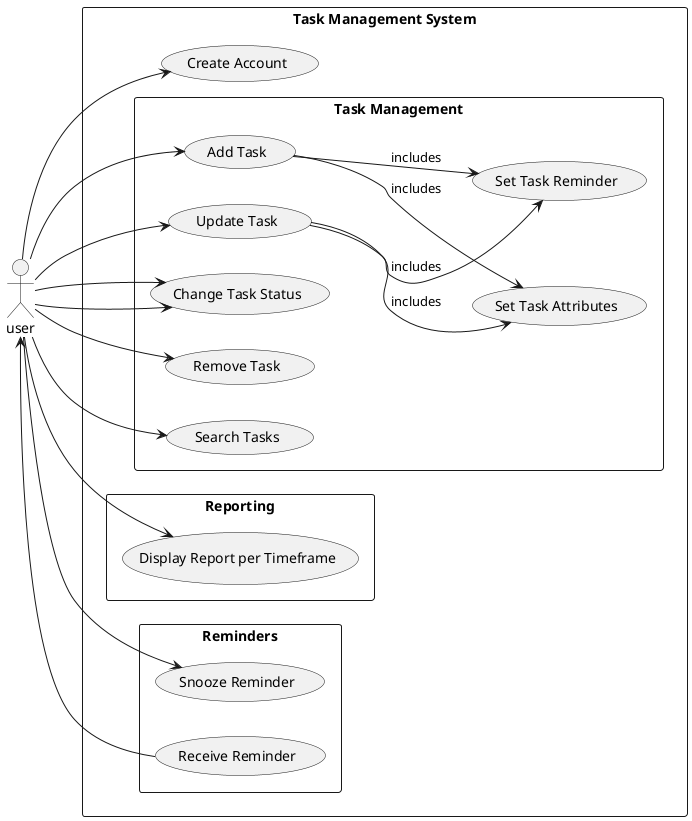 @startuml use-case
left to right direction

actor user


rectangle "Task Management System" {
    usecase "Create Account" as UC1

    rectangle "Task Management" {
        usecase "Add Task" as UC2
        usecase "Set Task Attributes" as UC3
        usecase "Set Task Reminder" as UC4
        usecase "Update Task" as UC7
        usecase "Change Task Status" as UC6
        usecase "Remove Task" as UC8
        usecase "Search Tasks" as UC5
    }

    rectangle "Reminders" {
        usecase "Receive Reminder" as UC9
        usecase "Snooze Reminder" as UC10
    }

    rectangle "Reporting" {

        usecase "Display Report per Timeframe" as UC12
    }

}

' User interactions
user --> UC1
user --> UC2
user --> UC5
user --> UC6
user --> UC8
user --> UC10
user --> UC12
user --> UC7
user --> UC6


' Relationships between use cases
UC2 --> UC3 : includes
UC2 --> UC4 : includes
UC7 --> UC3 : includes
UC7 --> UC4 : includes




' Reminder notifications
UC9 --> user


@enduml